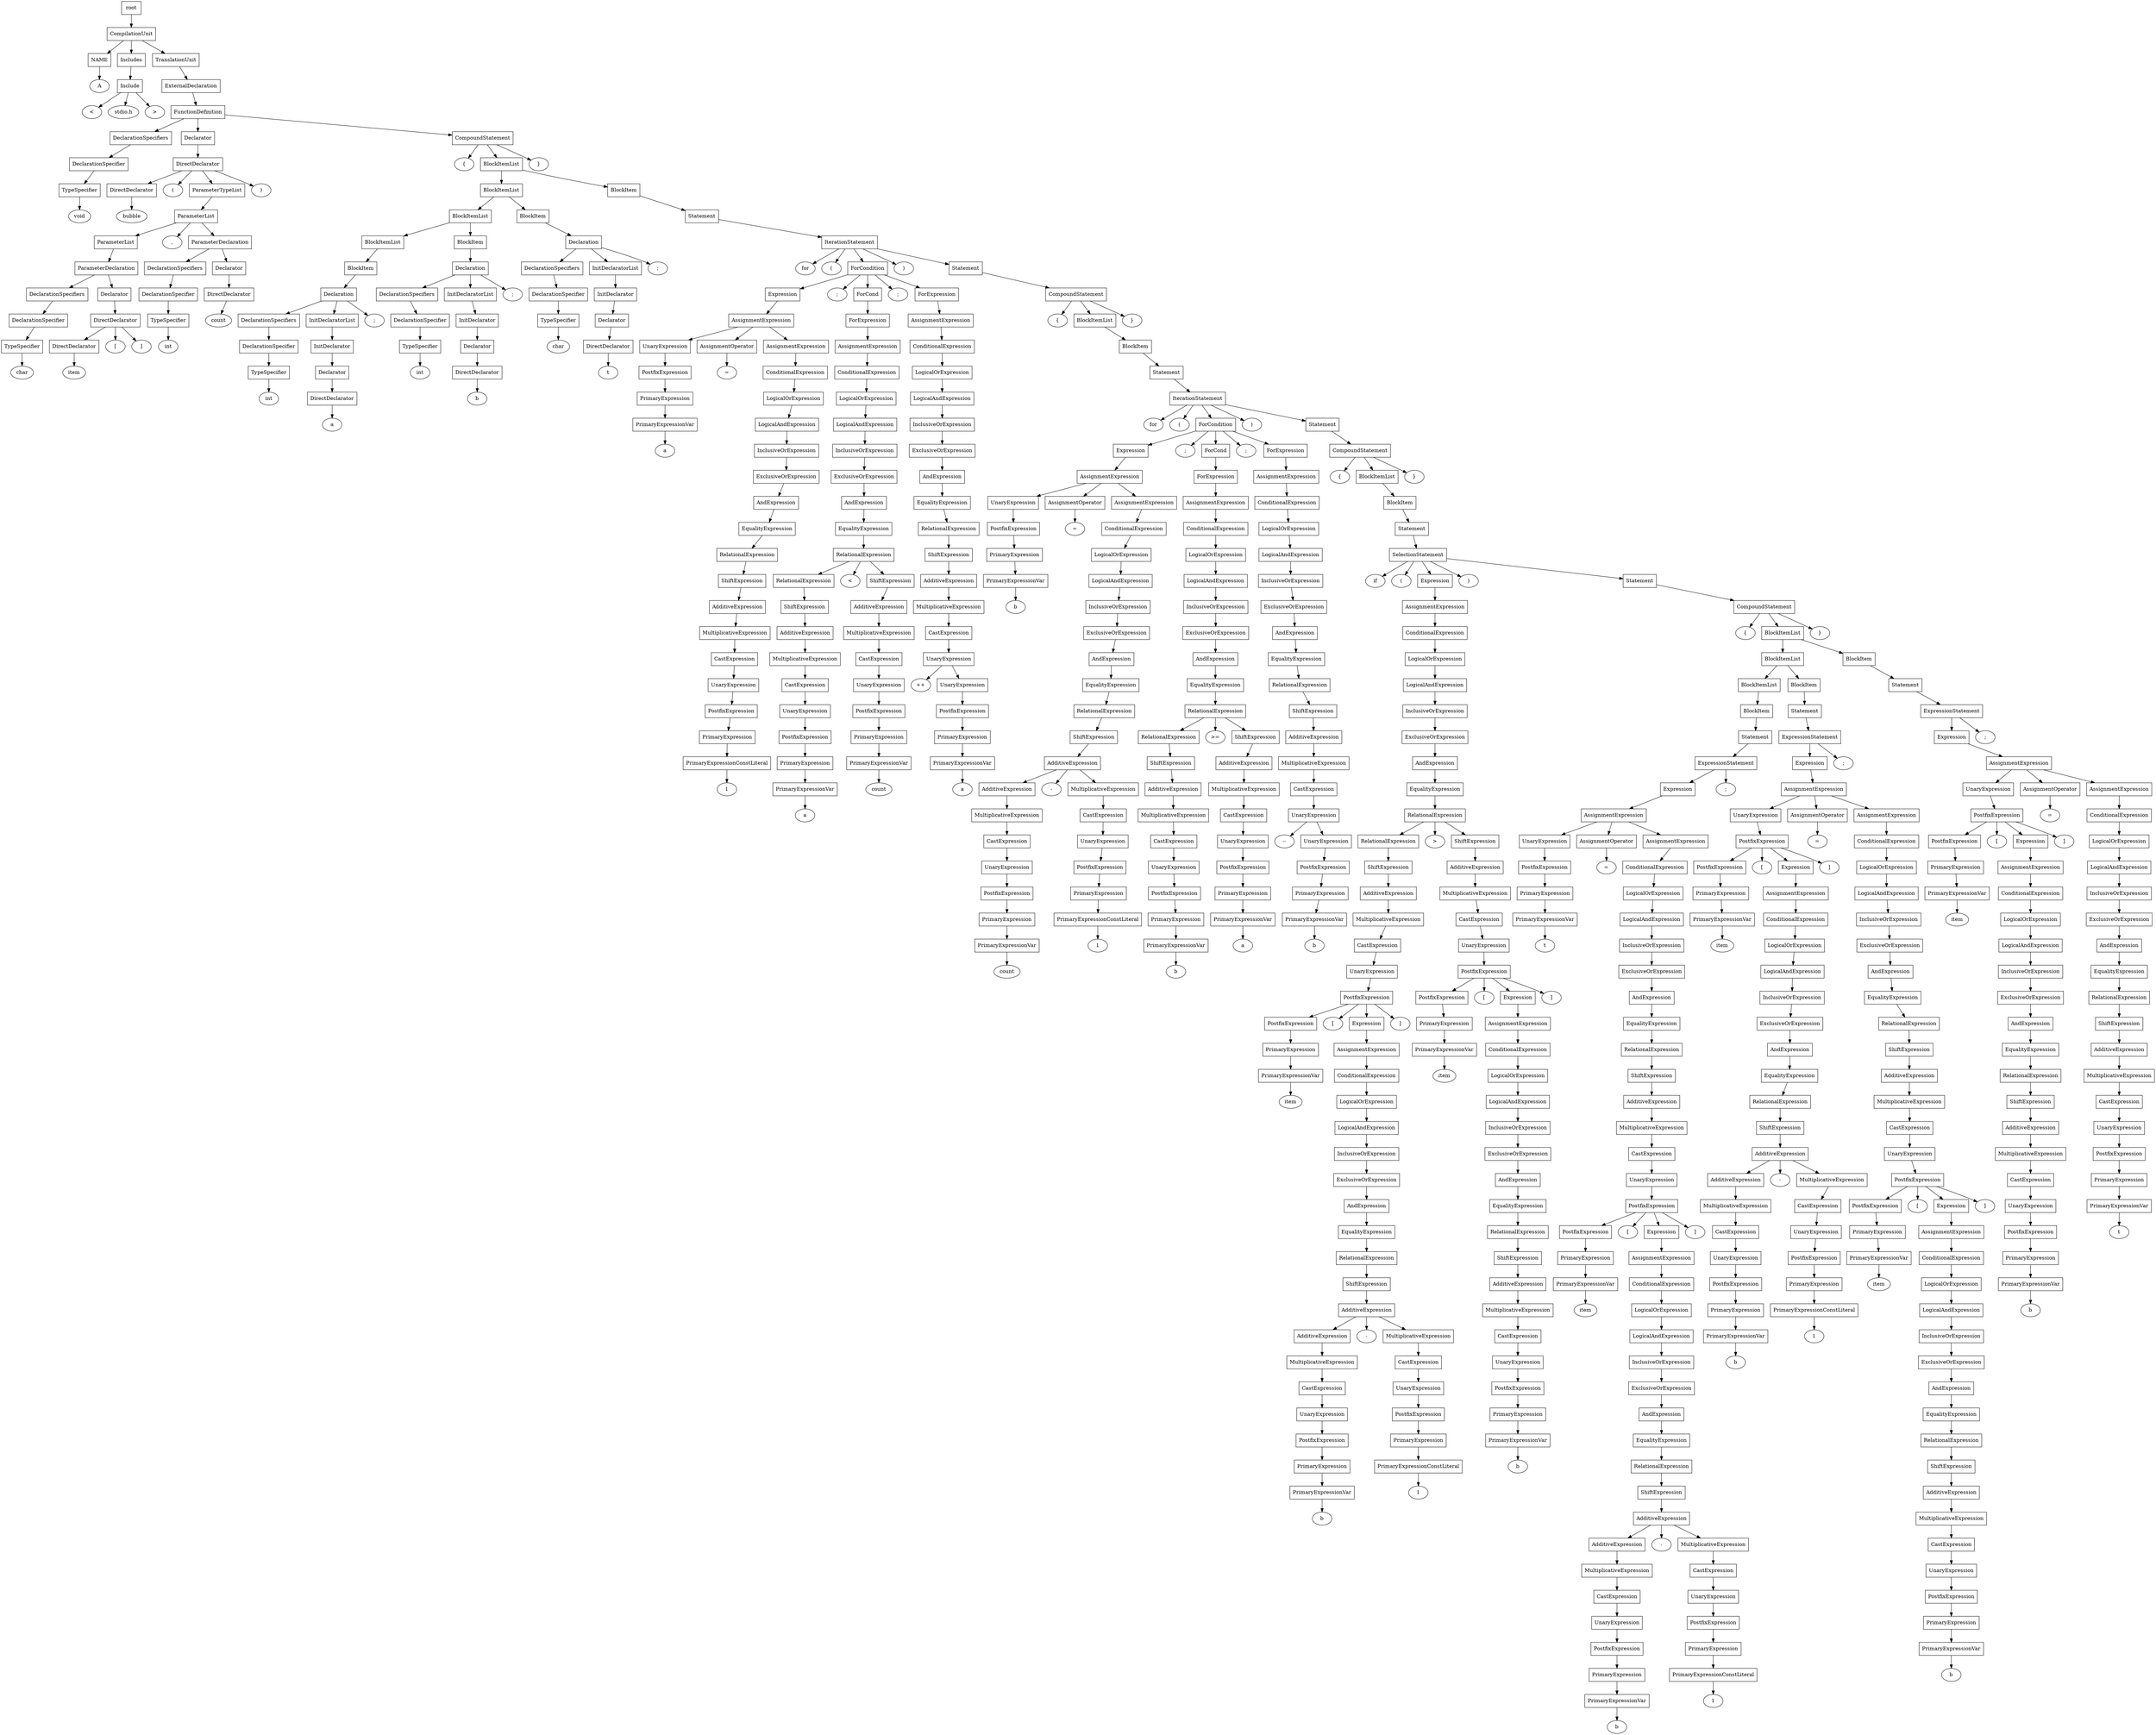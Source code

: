 digraph G {
	splines="TRUE";
	n_0 [label="root", shape="rectangle"]
	n_0 -> n_1
	n_1 [label="CompilationUnit", shape="rectangle"]
	n_1 -> n_2
	n_2 [label="NAME", shape="rectangle"]
	n_2 -> n_5
	n_5 [label="A", shape="ellipse"]
	n_1 -> n_3
	n_3 [label="Includes", shape="rectangle"]
	n_3 -> n_6
	n_6 [label="Include", shape="rectangle"]
	n_6 -> n_8
	n_8 [label="<", shape="ellipse"]
	n_6 -> n_9
	n_9 [label="stdio.h", shape="ellipse"]
	n_6 -> n_10
	n_10 [label=">", shape="ellipse"]
	n_1 -> n_4
	n_4 [label="TranslationUnit", shape="rectangle"]
	n_4 -> n_7
	n_7 [label="ExternalDeclaration", shape="rectangle"]
	n_7 -> n_11
	n_11 [label="FunctionDefinition", shape="rectangle"]
	n_11 -> n_12
	n_12 [label="DeclarationSpecifiers", shape="rectangle"]
	n_12 -> n_15
	n_15 [label="DeclarationSpecifier", shape="rectangle"]
	n_15 -> n_20
	n_20 [label="TypeSpecifier", shape="rectangle"]
	n_20 -> n_27
	n_27 [label="void", shape="ellipse"]
	n_11 -> n_13
	n_13 [label="Declarator", shape="rectangle"]
	n_13 -> n_16
	n_16 [label="DirectDeclarator", shape="rectangle"]
	n_16 -> n_21
	n_21 [label="DirectDeclarator", shape="rectangle"]
	n_21 -> n_28
	n_28 [label="bubble", shape="ellipse"]
	n_16 -> n_22
	n_22 [label="(", shape="ellipse"]
	n_16 -> n_23
	n_23 [label="ParameterTypeList", shape="rectangle"]
	n_23 -> n_29
	n_29 [label="ParameterList", shape="rectangle"]
	n_29 -> n_33
	n_33 [label="ParameterList", shape="rectangle"]
	n_33 -> n_40
	n_40 [label="ParameterDeclaration", shape="rectangle"]
	n_40 -> n_53
	n_53 [label="DeclarationSpecifiers", shape="rectangle"]
	n_53 -> n_69
	n_69 [label="DeclarationSpecifier", shape="rectangle"]
	n_69 -> n_86
	n_86 [label="TypeSpecifier", shape="rectangle"]
	n_86 -> n_103
	n_103 [label="char", shape="ellipse"]
	n_40 -> n_54
	n_54 [label="Declarator", shape="rectangle"]
	n_54 -> n_70
	n_70 [label="DirectDeclarator", shape="rectangle"]
	n_70 -> n_87
	n_87 [label="DirectDeclarator", shape="rectangle"]
	n_87 -> n_104
	n_104 [label="item", shape="ellipse"]
	n_70 -> n_88
	n_88 [label="[", shape="ellipse"]
	n_70 -> n_89
	n_89 [label="]", shape="ellipse"]
	n_29 -> n_34
	n_34 [label=",", shape="ellipse"]
	n_29 -> n_35
	n_35 [label="ParameterDeclaration", shape="rectangle"]
	n_35 -> n_41
	n_41 [label="DeclarationSpecifiers", shape="rectangle"]
	n_41 -> n_55
	n_55 [label="DeclarationSpecifier", shape="rectangle"]
	n_55 -> n_71
	n_71 [label="TypeSpecifier", shape="rectangle"]
	n_71 -> n_90
	n_90 [label="int", shape="ellipse"]
	n_35 -> n_42
	n_42 [label="Declarator", shape="rectangle"]
	n_42 -> n_56
	n_56 [label="DirectDeclarator", shape="rectangle"]
	n_56 -> n_72
	n_72 [label="count", shape="ellipse"]
	n_16 -> n_24
	n_24 [label=")", shape="ellipse"]
	n_11 -> n_14
	n_14 [label="CompoundStatement", shape="rectangle"]
	n_14 -> n_17
	n_17 [label="{", shape="ellipse"]
	n_14 -> n_18
	n_18 [label="BlockItemList", shape="rectangle"]
	n_18 -> n_25
	n_25 [label="BlockItemList", shape="rectangle"]
	n_25 -> n_30
	n_30 [label="BlockItemList", shape="rectangle"]
	n_30 -> n_36
	n_36 [label="BlockItemList", shape="rectangle"]
	n_36 -> n_43
	n_43 [label="BlockItem", shape="rectangle"]
	n_43 -> n_57
	n_57 [label="Declaration", shape="rectangle"]
	n_57 -> n_73
	n_73 [label="DeclarationSpecifiers", shape="rectangle"]
	n_73 -> n_91
	n_91 [label="DeclarationSpecifier", shape="rectangle"]
	n_91 -> n_105
	n_105 [label="TypeSpecifier", shape="rectangle"]
	n_105 -> n_116
	n_116 [label="int", shape="ellipse"]
	n_57 -> n_74
	n_74 [label="InitDeclaratorList", shape="rectangle"]
	n_74 -> n_92
	n_92 [label="InitDeclarator", shape="rectangle"]
	n_92 -> n_106
	n_106 [label="Declarator", shape="rectangle"]
	n_106 -> n_117
	n_117 [label="DirectDeclarator", shape="rectangle"]
	n_117 -> n_124
	n_124 [label="a", shape="ellipse"]
	n_57 -> n_75
	n_75 [label=";", shape="ellipse"]
	n_30 -> n_37
	n_37 [label="BlockItem", shape="rectangle"]
	n_37 -> n_44
	n_44 [label="Declaration", shape="rectangle"]
	n_44 -> n_58
	n_58 [label="DeclarationSpecifiers", shape="rectangle"]
	n_58 -> n_76
	n_76 [label="DeclarationSpecifier", shape="rectangle"]
	n_76 -> n_93
	n_93 [label="TypeSpecifier", shape="rectangle"]
	n_93 -> n_107
	n_107 [label="int", shape="ellipse"]
	n_44 -> n_59
	n_59 [label="InitDeclaratorList", shape="rectangle"]
	n_59 -> n_77
	n_77 [label="InitDeclarator", shape="rectangle"]
	n_77 -> n_94
	n_94 [label="Declarator", shape="rectangle"]
	n_94 -> n_108
	n_108 [label="DirectDeclarator", shape="rectangle"]
	n_108 -> n_118
	n_118 [label="b", shape="ellipse"]
	n_44 -> n_60
	n_60 [label=";", shape="ellipse"]
	n_25 -> n_31
	n_31 [label="BlockItem", shape="rectangle"]
	n_31 -> n_38
	n_38 [label="Declaration", shape="rectangle"]
	n_38 -> n_45
	n_45 [label="DeclarationSpecifiers", shape="rectangle"]
	n_45 -> n_61
	n_61 [label="DeclarationSpecifier", shape="rectangle"]
	n_61 -> n_78
	n_78 [label="TypeSpecifier", shape="rectangle"]
	n_78 -> n_95
	n_95 [label="char", shape="ellipse"]
	n_38 -> n_46
	n_46 [label="InitDeclaratorList", shape="rectangle"]
	n_46 -> n_62
	n_62 [label="InitDeclarator", shape="rectangle"]
	n_62 -> n_79
	n_79 [label="Declarator", shape="rectangle"]
	n_79 -> n_96
	n_96 [label="DirectDeclarator", shape="rectangle"]
	n_96 -> n_109
	n_109 [label="t", shape="ellipse"]
	n_38 -> n_47
	n_47 [label=";", shape="ellipse"]
	n_18 -> n_26
	n_26 [label="BlockItem", shape="rectangle"]
	n_26 -> n_32
	n_32 [label="Statement", shape="rectangle"]
	n_32 -> n_39
	n_39 [label="IterationStatement", shape="rectangle"]
	n_39 -> n_48
	n_48 [label="for", shape="ellipse"]
	n_39 -> n_49
	n_49 [label="(", shape="ellipse"]
	n_39 -> n_50
	n_50 [label="ForCondition", shape="rectangle"]
	n_50 -> n_63
	n_63 [label="Expression", shape="rectangle"]
	n_63 -> n_80
	n_80 [label="AssignmentExpression", shape="rectangle"]
	n_80 -> n_97
	n_97 [label="UnaryExpression", shape="rectangle"]
	n_97 -> n_110
	n_110 [label="PostfixExpression", shape="rectangle"]
	n_110 -> n_119
	n_119 [label="PrimaryExpression", shape="rectangle"]
	n_119 -> n_125
	n_125 [label="PrimaryExpressionVar", shape="rectangle"]
	n_125 -> n_134
	n_134 [label="a", shape="ellipse"]
	n_80 -> n_98
	n_98 [label="AssignmentOperator", shape="rectangle"]
	n_98 -> n_111
	n_111 [label="=", shape="ellipse"]
	n_80 -> n_99
	n_99 [label="AssignmentExpression", shape="rectangle"]
	n_99 -> n_112
	n_112 [label="ConditionalExpression", shape="rectangle"]
	n_112 -> n_120
	n_120 [label="LogicalOrExpression", shape="rectangle"]
	n_120 -> n_126
	n_126 [label="LogicalAndExpression", shape="rectangle"]
	n_126 -> n_135
	n_135 [label="InclusiveOrExpression", shape="rectangle"]
	n_135 -> n_144
	n_144 [label="ExclusiveOrExpression", shape="rectangle"]
	n_144 -> n_153
	n_153 [label="AndExpression", shape="rectangle"]
	n_153 -> n_162
	n_162 [label="EqualityExpression", shape="rectangle"]
	n_162 -> n_171
	n_171 [label="RelationalExpression", shape="rectangle"]
	n_171 -> n_179
	n_179 [label="ShiftExpression", shape="rectangle"]
	n_179 -> n_193
	n_193 [label="AdditiveExpression", shape="rectangle"]
	n_193 -> n_203
	n_203 [label="MultiplicativeExpression", shape="rectangle"]
	n_203 -> n_214
	n_214 [label="CastExpression", shape="rectangle"]
	n_214 -> n_224
	n_224 [label="UnaryExpression", shape="rectangle"]
	n_224 -> n_236
	n_236 [label="PostfixExpression", shape="rectangle"]
	n_236 -> n_247
	n_247 [label="PrimaryExpression", shape="rectangle"]
	n_247 -> n_261
	n_261 [label="PrimaryExpressionConstLiteral", shape="rectangle"]
	n_261 -> n_274
	n_274 [label="1", shape="ellipse"]
	n_50 -> n_64
	n_64 [label=";", shape="ellipse"]
	n_50 -> n_65
	n_65 [label="ForCond", shape="rectangle"]
	n_65 -> n_81
	n_81 [label="ForExpression", shape="rectangle"]
	n_81 -> n_100
	n_100 [label="AssignmentExpression", shape="rectangle"]
	n_100 -> n_113
	n_113 [label="ConditionalExpression", shape="rectangle"]
	n_113 -> n_121
	n_121 [label="LogicalOrExpression", shape="rectangle"]
	n_121 -> n_127
	n_127 [label="LogicalAndExpression", shape="rectangle"]
	n_127 -> n_136
	n_136 [label="InclusiveOrExpression", shape="rectangle"]
	n_136 -> n_145
	n_145 [label="ExclusiveOrExpression", shape="rectangle"]
	n_145 -> n_154
	n_154 [label="AndExpression", shape="rectangle"]
	n_154 -> n_163
	n_163 [label="EqualityExpression", shape="rectangle"]
	n_163 -> n_172
	n_172 [label="RelationalExpression", shape="rectangle"]
	n_172 -> n_180
	n_180 [label="RelationalExpression", shape="rectangle"]
	n_180 -> n_194
	n_194 [label="ShiftExpression", shape="rectangle"]
	n_194 -> n_204
	n_204 [label="AdditiveExpression", shape="rectangle"]
	n_204 -> n_215
	n_215 [label="MultiplicativeExpression", shape="rectangle"]
	n_215 -> n_225
	n_225 [label="CastExpression", shape="rectangle"]
	n_225 -> n_237
	n_237 [label="UnaryExpression", shape="rectangle"]
	n_237 -> n_248
	n_248 [label="PostfixExpression", shape="rectangle"]
	n_248 -> n_262
	n_262 [label="PrimaryExpression", shape="rectangle"]
	n_262 -> n_275
	n_275 [label="PrimaryExpressionVar", shape="rectangle"]
	n_275 -> n_291
	n_291 [label="a", shape="ellipse"]
	n_172 -> n_181
	n_181 [label="<", shape="ellipse"]
	n_172 -> n_182
	n_182 [label="ShiftExpression", shape="rectangle"]
	n_182 -> n_195
	n_195 [label="AdditiveExpression", shape="rectangle"]
	n_195 -> n_205
	n_205 [label="MultiplicativeExpression", shape="rectangle"]
	n_205 -> n_216
	n_216 [label="CastExpression", shape="rectangle"]
	n_216 -> n_226
	n_226 [label="UnaryExpression", shape="rectangle"]
	n_226 -> n_238
	n_238 [label="PostfixExpression", shape="rectangle"]
	n_238 -> n_249
	n_249 [label="PrimaryExpression", shape="rectangle"]
	n_249 -> n_263
	n_263 [label="PrimaryExpressionVar", shape="rectangle"]
	n_263 -> n_276
	n_276 [label="count", shape="ellipse"]
	n_50 -> n_66
	n_66 [label=";", shape="ellipse"]
	n_50 -> n_67
	n_67 [label="ForExpression", shape="rectangle"]
	n_67 -> n_82
	n_82 [label="AssignmentExpression", shape="rectangle"]
	n_82 -> n_101
	n_101 [label="ConditionalExpression", shape="rectangle"]
	n_101 -> n_114
	n_114 [label="LogicalOrExpression", shape="rectangle"]
	n_114 -> n_122
	n_122 [label="LogicalAndExpression", shape="rectangle"]
	n_122 -> n_128
	n_128 [label="InclusiveOrExpression", shape="rectangle"]
	n_128 -> n_137
	n_137 [label="ExclusiveOrExpression", shape="rectangle"]
	n_137 -> n_146
	n_146 [label="AndExpression", shape="rectangle"]
	n_146 -> n_155
	n_155 [label="EqualityExpression", shape="rectangle"]
	n_155 -> n_164
	n_164 [label="RelationalExpression", shape="rectangle"]
	n_164 -> n_173
	n_173 [label="ShiftExpression", shape="rectangle"]
	n_173 -> n_183
	n_183 [label="AdditiveExpression", shape="rectangle"]
	n_183 -> n_196
	n_196 [label="MultiplicativeExpression", shape="rectangle"]
	n_196 -> n_206
	n_206 [label="CastExpression", shape="rectangle"]
	n_206 -> n_217
	n_217 [label="UnaryExpression", shape="rectangle"]
	n_217 -> n_227
	n_227 [label="++", shape="ellipse"]
	n_217 -> n_228
	n_228 [label="UnaryExpression", shape="rectangle"]
	n_228 -> n_239
	n_239 [label="PostfixExpression", shape="rectangle"]
	n_239 -> n_250
	n_250 [label="PrimaryExpression", shape="rectangle"]
	n_250 -> n_264
	n_264 [label="PrimaryExpressionVar", shape="rectangle"]
	n_264 -> n_277
	n_277 [label="a", shape="ellipse"]
	n_39 -> n_51
	n_51 [label=")", shape="ellipse"]
	n_39 -> n_52
	n_52 [label="Statement", shape="rectangle"]
	n_52 -> n_68
	n_68 [label="CompoundStatement", shape="rectangle"]
	n_68 -> n_83
	n_83 [label="{", shape="ellipse"]
	n_68 -> n_84
	n_84 [label="BlockItemList", shape="rectangle"]
	n_84 -> n_102
	n_102 [label="BlockItem", shape="rectangle"]
	n_102 -> n_115
	n_115 [label="Statement", shape="rectangle"]
	n_115 -> n_123
	n_123 [label="IterationStatement", shape="rectangle"]
	n_123 -> n_129
	n_129 [label="for", shape="ellipse"]
	n_123 -> n_130
	n_130 [label="(", shape="ellipse"]
	n_123 -> n_131
	n_131 [label="ForCondition", shape="rectangle"]
	n_131 -> n_138
	n_138 [label="Expression", shape="rectangle"]
	n_138 -> n_147
	n_147 [label="AssignmentExpression", shape="rectangle"]
	n_147 -> n_156
	n_156 [label="UnaryExpression", shape="rectangle"]
	n_156 -> n_165
	n_165 [label="PostfixExpression", shape="rectangle"]
	n_165 -> n_174
	n_174 [label="PrimaryExpression", shape="rectangle"]
	n_174 -> n_184
	n_184 [label="PrimaryExpressionVar", shape="rectangle"]
	n_184 -> n_197
	n_197 [label="b", shape="ellipse"]
	n_147 -> n_157
	n_157 [label="AssignmentOperator", shape="rectangle"]
	n_157 -> n_166
	n_166 [label="=", shape="ellipse"]
	n_147 -> n_158
	n_158 [label="AssignmentExpression", shape="rectangle"]
	n_158 -> n_167
	n_167 [label="ConditionalExpression", shape="rectangle"]
	n_167 -> n_175
	n_175 [label="LogicalOrExpression", shape="rectangle"]
	n_175 -> n_185
	n_185 [label="LogicalAndExpression", shape="rectangle"]
	n_185 -> n_198
	n_198 [label="InclusiveOrExpression", shape="rectangle"]
	n_198 -> n_207
	n_207 [label="ExclusiveOrExpression", shape="rectangle"]
	n_207 -> n_218
	n_218 [label="AndExpression", shape="rectangle"]
	n_218 -> n_229
	n_229 [label="EqualityExpression", shape="rectangle"]
	n_229 -> n_240
	n_240 [label="RelationalExpression", shape="rectangle"]
	n_240 -> n_251
	n_251 [label="ShiftExpression", shape="rectangle"]
	n_251 -> n_265
	n_265 [label="AdditiveExpression", shape="rectangle"]
	n_265 -> n_278
	n_278 [label="AdditiveExpression", shape="rectangle"]
	n_278 -> n_292
	n_292 [label="MultiplicativeExpression", shape="rectangle"]
	n_292 -> n_305
	n_305 [label="CastExpression", shape="rectangle"]
	n_305 -> n_325
	n_325 [label="UnaryExpression", shape="rectangle"]
	n_325 -> n_343
	n_343 [label="PostfixExpression", shape="rectangle"]
	n_343 -> n_358
	n_358 [label="PrimaryExpression", shape="rectangle"]
	n_358 -> n_373
	n_373 [label="PrimaryExpressionVar", shape="rectangle"]
	n_373 -> n_387
	n_387 [label="count", shape="ellipse"]
	n_265 -> n_279
	n_279 [label="-", shape="ellipse"]
	n_265 -> n_280
	n_280 [label="MultiplicativeExpression", shape="rectangle"]
	n_280 -> n_293
	n_293 [label="CastExpression", shape="rectangle"]
	n_293 -> n_306
	n_306 [label="UnaryExpression", shape="rectangle"]
	n_306 -> n_326
	n_326 [label="PostfixExpression", shape="rectangle"]
	n_326 -> n_344
	n_344 [label="PrimaryExpression", shape="rectangle"]
	n_344 -> n_359
	n_359 [label="PrimaryExpressionConstLiteral", shape="rectangle"]
	n_359 -> n_374
	n_374 [label="1", shape="ellipse"]
	n_131 -> n_139
	n_139 [label=";", shape="ellipse"]
	n_131 -> n_140
	n_140 [label="ForCond", shape="rectangle"]
	n_140 -> n_148
	n_148 [label="ForExpression", shape="rectangle"]
	n_148 -> n_159
	n_159 [label="AssignmentExpression", shape="rectangle"]
	n_159 -> n_168
	n_168 [label="ConditionalExpression", shape="rectangle"]
	n_168 -> n_176
	n_176 [label="LogicalOrExpression", shape="rectangle"]
	n_176 -> n_186
	n_186 [label="LogicalAndExpression", shape="rectangle"]
	n_186 -> n_199
	n_199 [label="InclusiveOrExpression", shape="rectangle"]
	n_199 -> n_208
	n_208 [label="ExclusiveOrExpression", shape="rectangle"]
	n_208 -> n_219
	n_219 [label="AndExpression", shape="rectangle"]
	n_219 -> n_230
	n_230 [label="EqualityExpression", shape="rectangle"]
	n_230 -> n_241
	n_241 [label="RelationalExpression", shape="rectangle"]
	n_241 -> n_252
	n_252 [label="RelationalExpression", shape="rectangle"]
	n_252 -> n_266
	n_266 [label="ShiftExpression", shape="rectangle"]
	n_266 -> n_281
	n_281 [label="AdditiveExpression", shape="rectangle"]
	n_281 -> n_294
	n_294 [label="MultiplicativeExpression", shape="rectangle"]
	n_294 -> n_307
	n_307 [label="CastExpression", shape="rectangle"]
	n_307 -> n_327
	n_327 [label="UnaryExpression", shape="rectangle"]
	n_327 -> n_345
	n_345 [label="PostfixExpression", shape="rectangle"]
	n_345 -> n_360
	n_360 [label="PrimaryExpression", shape="rectangle"]
	n_360 -> n_375
	n_375 [label="PrimaryExpressionVar", shape="rectangle"]
	n_375 -> n_388
	n_388 [label="b", shape="ellipse"]
	n_241 -> n_253
	n_253 [label=">=", shape="ellipse"]
	n_241 -> n_254
	n_254 [label="ShiftExpression", shape="rectangle"]
	n_254 -> n_267
	n_267 [label="AdditiveExpression", shape="rectangle"]
	n_267 -> n_282
	n_282 [label="MultiplicativeExpression", shape="rectangle"]
	n_282 -> n_295
	n_295 [label="CastExpression", shape="rectangle"]
	n_295 -> n_308
	n_308 [label="UnaryExpression", shape="rectangle"]
	n_308 -> n_328
	n_328 [label="PostfixExpression", shape="rectangle"]
	n_328 -> n_346
	n_346 [label="PrimaryExpression", shape="rectangle"]
	n_346 -> n_361
	n_361 [label="PrimaryExpressionVar", shape="rectangle"]
	n_361 -> n_376
	n_376 [label="a", shape="ellipse"]
	n_131 -> n_141
	n_141 [label=";", shape="ellipse"]
	n_131 -> n_142
	n_142 [label="ForExpression", shape="rectangle"]
	n_142 -> n_149
	n_149 [label="AssignmentExpression", shape="rectangle"]
	n_149 -> n_160
	n_160 [label="ConditionalExpression", shape="rectangle"]
	n_160 -> n_169
	n_169 [label="LogicalOrExpression", shape="rectangle"]
	n_169 -> n_177
	n_177 [label="LogicalAndExpression", shape="rectangle"]
	n_177 -> n_187
	n_187 [label="InclusiveOrExpression", shape="rectangle"]
	n_187 -> n_200
	n_200 [label="ExclusiveOrExpression", shape="rectangle"]
	n_200 -> n_209
	n_209 [label="AndExpression", shape="rectangle"]
	n_209 -> n_220
	n_220 [label="EqualityExpression", shape="rectangle"]
	n_220 -> n_231
	n_231 [label="RelationalExpression", shape="rectangle"]
	n_231 -> n_242
	n_242 [label="ShiftExpression", shape="rectangle"]
	n_242 -> n_255
	n_255 [label="AdditiveExpression", shape="rectangle"]
	n_255 -> n_268
	n_268 [label="MultiplicativeExpression", shape="rectangle"]
	n_268 -> n_283
	n_283 [label="CastExpression", shape="rectangle"]
	n_283 -> n_296
	n_296 [label="UnaryExpression", shape="rectangle"]
	n_296 -> n_309
	n_309 [label="--", shape="ellipse"]
	n_296 -> n_310
	n_310 [label="UnaryExpression", shape="rectangle"]
	n_310 -> n_329
	n_329 [label="PostfixExpression", shape="rectangle"]
	n_329 -> n_347
	n_347 [label="PrimaryExpression", shape="rectangle"]
	n_347 -> n_362
	n_362 [label="PrimaryExpressionVar", shape="rectangle"]
	n_362 -> n_377
	n_377 [label="b", shape="ellipse"]
	n_123 -> n_132
	n_132 [label=")", shape="ellipse"]
	n_123 -> n_133
	n_133 [label="Statement", shape="rectangle"]
	n_133 -> n_143
	n_143 [label="CompoundStatement", shape="rectangle"]
	n_143 -> n_150
	n_150 [label="{", shape="ellipse"]
	n_143 -> n_151
	n_151 [label="BlockItemList", shape="rectangle"]
	n_151 -> n_161
	n_161 [label="BlockItem", shape="rectangle"]
	n_161 -> n_170
	n_170 [label="Statement", shape="rectangle"]
	n_170 -> n_178
	n_178 [label="SelectionStatement", shape="rectangle"]
	n_178 -> n_188
	n_188 [label="if", shape="ellipse"]
	n_178 -> n_189
	n_189 [label="(", shape="ellipse"]
	n_178 -> n_190
	n_190 [label="Expression", shape="rectangle"]
	n_190 -> n_201
	n_201 [label="AssignmentExpression", shape="rectangle"]
	n_201 -> n_210
	n_210 [label="ConditionalExpression", shape="rectangle"]
	n_210 -> n_221
	n_221 [label="LogicalOrExpression", shape="rectangle"]
	n_221 -> n_232
	n_232 [label="LogicalAndExpression", shape="rectangle"]
	n_232 -> n_243
	n_243 [label="InclusiveOrExpression", shape="rectangle"]
	n_243 -> n_256
	n_256 [label="ExclusiveOrExpression", shape="rectangle"]
	n_256 -> n_269
	n_269 [label="AndExpression", shape="rectangle"]
	n_269 -> n_284
	n_284 [label="EqualityExpression", shape="rectangle"]
	n_284 -> n_297
	n_297 [label="RelationalExpression", shape="rectangle"]
	n_297 -> n_311
	n_311 [label="RelationalExpression", shape="rectangle"]
	n_311 -> n_330
	n_330 [label="ShiftExpression", shape="rectangle"]
	n_330 -> n_348
	n_348 [label="AdditiveExpression", shape="rectangle"]
	n_348 -> n_363
	n_363 [label="MultiplicativeExpression", shape="rectangle"]
	n_363 -> n_378
	n_378 [label="CastExpression", shape="rectangle"]
	n_378 -> n_389
	n_389 [label="UnaryExpression", shape="rectangle"]
	n_389 -> n_396
	n_396 [label="PostfixExpression", shape="rectangle"]
	n_396 -> n_406
	n_406 [label="PostfixExpression", shape="rectangle"]
	n_406 -> n_417
	n_417 [label="PrimaryExpression", shape="rectangle"]
	n_417 -> n_426
	n_426 [label="PrimaryExpressionVar", shape="rectangle"]
	n_426 -> n_435
	n_435 [label="item", shape="ellipse"]
	n_396 -> n_407
	n_407 [label="[", shape="ellipse"]
	n_396 -> n_408
	n_408 [label="Expression", shape="rectangle"]
	n_408 -> n_418
	n_418 [label="AssignmentExpression", shape="rectangle"]
	n_418 -> n_427
	n_427 [label="ConditionalExpression", shape="rectangle"]
	n_427 -> n_436
	n_436 [label="LogicalOrExpression", shape="rectangle"]
	n_436 -> n_443
	n_443 [label="LogicalAndExpression", shape="rectangle"]
	n_443 -> n_450
	n_450 [label="InclusiveOrExpression", shape="rectangle"]
	n_450 -> n_457
	n_457 [label="ExclusiveOrExpression", shape="rectangle"]
	n_457 -> n_466
	n_466 [label="AndExpression", shape="rectangle"]
	n_466 -> n_477
	n_477 [label="EqualityExpression", shape="rectangle"]
	n_477 -> n_489
	n_489 [label="RelationalExpression", shape="rectangle"]
	n_489 -> n_498
	n_498 [label="ShiftExpression", shape="rectangle"]
	n_498 -> n_507
	n_507 [label="AdditiveExpression", shape="rectangle"]
	n_507 -> n_515
	n_515 [label="AdditiveExpression", shape="rectangle"]
	n_515 -> n_523
	n_523 [label="MultiplicativeExpression", shape="rectangle"]
	n_523 -> n_529
	n_529 [label="CastExpression", shape="rectangle"]
	n_529 -> n_534
	n_534 [label="UnaryExpression", shape="rectangle"]
	n_534 -> n_539
	n_539 [label="PostfixExpression", shape="rectangle"]
	n_539 -> n_544
	n_544 [label="PrimaryExpression", shape="rectangle"]
	n_544 -> n_549
	n_549 [label="PrimaryExpressionVar", shape="rectangle"]
	n_549 -> n_553
	n_553 [label="b", shape="ellipse"]
	n_507 -> n_516
	n_516 [label="-", shape="ellipse"]
	n_507 -> n_517
	n_517 [label="MultiplicativeExpression", shape="rectangle"]
	n_517 -> n_524
	n_524 [label="CastExpression", shape="rectangle"]
	n_524 -> n_530
	n_530 [label="UnaryExpression", shape="rectangle"]
	n_530 -> n_535
	n_535 [label="PostfixExpression", shape="rectangle"]
	n_535 -> n_540
	n_540 [label="PrimaryExpression", shape="rectangle"]
	n_540 -> n_545
	n_545 [label="PrimaryExpressionConstLiteral", shape="rectangle"]
	n_545 -> n_550
	n_550 [label="1", shape="ellipse"]
	n_396 -> n_409
	n_409 [label="]", shape="ellipse"]
	n_297 -> n_312
	n_312 [label=">", shape="ellipse"]
	n_297 -> n_313
	n_313 [label="ShiftExpression", shape="rectangle"]
	n_313 -> n_331
	n_331 [label="AdditiveExpression", shape="rectangle"]
	n_331 -> n_349
	n_349 [label="MultiplicativeExpression", shape="rectangle"]
	n_349 -> n_364
	n_364 [label="CastExpression", shape="rectangle"]
	n_364 -> n_379
	n_379 [label="UnaryExpression", shape="rectangle"]
	n_379 -> n_390
	n_390 [label="PostfixExpression", shape="rectangle"]
	n_390 -> n_397
	n_397 [label="PostfixExpression", shape="rectangle"]
	n_397 -> n_410
	n_410 [label="PrimaryExpression", shape="rectangle"]
	n_410 -> n_419
	n_419 [label="PrimaryExpressionVar", shape="rectangle"]
	n_419 -> n_428
	n_428 [label="item", shape="ellipse"]
	n_390 -> n_398
	n_398 [label="[", shape="ellipse"]
	n_390 -> n_399
	n_399 [label="Expression", shape="rectangle"]
	n_399 -> n_411
	n_411 [label="AssignmentExpression", shape="rectangle"]
	n_411 -> n_420
	n_420 [label="ConditionalExpression", shape="rectangle"]
	n_420 -> n_429
	n_429 [label="LogicalOrExpression", shape="rectangle"]
	n_429 -> n_437
	n_437 [label="LogicalAndExpression", shape="rectangle"]
	n_437 -> n_444
	n_444 [label="InclusiveOrExpression", shape="rectangle"]
	n_444 -> n_451
	n_451 [label="ExclusiveOrExpression", shape="rectangle"]
	n_451 -> n_458
	n_458 [label="AndExpression", shape="rectangle"]
	n_458 -> n_467
	n_467 [label="EqualityExpression", shape="rectangle"]
	n_467 -> n_478
	n_478 [label="RelationalExpression", shape="rectangle"]
	n_478 -> n_490
	n_490 [label="ShiftExpression", shape="rectangle"]
	n_490 -> n_499
	n_499 [label="AdditiveExpression", shape="rectangle"]
	n_499 -> n_508
	n_508 [label="MultiplicativeExpression", shape="rectangle"]
	n_508 -> n_518
	n_518 [label="CastExpression", shape="rectangle"]
	n_518 -> n_525
	n_525 [label="UnaryExpression", shape="rectangle"]
	n_525 -> n_531
	n_531 [label="PostfixExpression", shape="rectangle"]
	n_531 -> n_536
	n_536 [label="PrimaryExpression", shape="rectangle"]
	n_536 -> n_541
	n_541 [label="PrimaryExpressionVar", shape="rectangle"]
	n_541 -> n_546
	n_546 [label="b", shape="ellipse"]
	n_390 -> n_400
	n_400 [label="]", shape="ellipse"]
	n_178 -> n_191
	n_191 [label=")", shape="ellipse"]
	n_178 -> n_192
	n_192 [label="Statement", shape="rectangle"]
	n_192 -> n_202
	n_202 [label="CompoundStatement", shape="rectangle"]
	n_202 -> n_211
	n_211 [label="{", shape="ellipse"]
	n_202 -> n_212
	n_212 [label="BlockItemList", shape="rectangle"]
	n_212 -> n_222
	n_222 [label="BlockItemList", shape="rectangle"]
	n_222 -> n_233
	n_233 [label="BlockItemList", shape="rectangle"]
	n_233 -> n_244
	n_244 [label="BlockItem", shape="rectangle"]
	n_244 -> n_257
	n_257 [label="Statement", shape="rectangle"]
	n_257 -> n_270
	n_270 [label="ExpressionStatement", shape="rectangle"]
	n_270 -> n_285
	n_285 [label="Expression", shape="rectangle"]
	n_285 -> n_298
	n_298 [label="AssignmentExpression", shape="rectangle"]
	n_298 -> n_314
	n_314 [label="UnaryExpression", shape="rectangle"]
	n_314 -> n_332
	n_332 [label="PostfixExpression", shape="rectangle"]
	n_332 -> n_350
	n_350 [label="PrimaryExpression", shape="rectangle"]
	n_350 -> n_365
	n_365 [label="PrimaryExpressionVar", shape="rectangle"]
	n_365 -> n_380
	n_380 [label="t", shape="ellipse"]
	n_298 -> n_315
	n_315 [label="AssignmentOperator", shape="rectangle"]
	n_315 -> n_333
	n_333 [label="=", shape="ellipse"]
	n_298 -> n_316
	n_316 [label="AssignmentExpression", shape="rectangle"]
	n_316 -> n_334
	n_334 [label="ConditionalExpression", shape="rectangle"]
	n_334 -> n_351
	n_351 [label="LogicalOrExpression", shape="rectangle"]
	n_351 -> n_366
	n_366 [label="LogicalAndExpression", shape="rectangle"]
	n_366 -> n_381
	n_381 [label="InclusiveOrExpression", shape="rectangle"]
	n_381 -> n_391
	n_391 [label="ExclusiveOrExpression", shape="rectangle"]
	n_391 -> n_401
	n_401 [label="AndExpression", shape="rectangle"]
	n_401 -> n_412
	n_412 [label="EqualityExpression", shape="rectangle"]
	n_412 -> n_421
	n_421 [label="RelationalExpression", shape="rectangle"]
	n_421 -> n_430
	n_430 [label="ShiftExpression", shape="rectangle"]
	n_430 -> n_438
	n_438 [label="AdditiveExpression", shape="rectangle"]
	n_438 -> n_445
	n_445 [label="MultiplicativeExpression", shape="rectangle"]
	n_445 -> n_452
	n_452 [label="CastExpression", shape="rectangle"]
	n_452 -> n_459
	n_459 [label="UnaryExpression", shape="rectangle"]
	n_459 -> n_468
	n_468 [label="PostfixExpression", shape="rectangle"]
	n_468 -> n_479
	n_479 [label="PostfixExpression", shape="rectangle"]
	n_479 -> n_491
	n_491 [label="PrimaryExpression", shape="rectangle"]
	n_491 -> n_500
	n_500 [label="PrimaryExpressionVar", shape="rectangle"]
	n_500 -> n_509
	n_509 [label="item", shape="ellipse"]
	n_468 -> n_480
	n_480 [label="[", shape="ellipse"]
	n_468 -> n_481
	n_481 [label="Expression", shape="rectangle"]
	n_481 -> n_492
	n_492 [label="AssignmentExpression", shape="rectangle"]
	n_492 -> n_501
	n_501 [label="ConditionalExpression", shape="rectangle"]
	n_501 -> n_510
	n_510 [label="LogicalOrExpression", shape="rectangle"]
	n_510 -> n_519
	n_519 [label="LogicalAndExpression", shape="rectangle"]
	n_519 -> n_526
	n_526 [label="InclusiveOrExpression", shape="rectangle"]
	n_526 -> n_532
	n_532 [label="ExclusiveOrExpression", shape="rectangle"]
	n_532 -> n_537
	n_537 [label="AndExpression", shape="rectangle"]
	n_537 -> n_542
	n_542 [label="EqualityExpression", shape="rectangle"]
	n_542 -> n_547
	n_547 [label="RelationalExpression", shape="rectangle"]
	n_547 -> n_551
	n_551 [label="ShiftExpression", shape="rectangle"]
	n_551 -> n_554
	n_554 [label="AdditiveExpression", shape="rectangle"]
	n_554 -> n_556
	n_556 [label="AdditiveExpression", shape="rectangle"]
	n_556 -> n_560
	n_560 [label="MultiplicativeExpression", shape="rectangle"]
	n_560 -> n_563
	n_563 [label="CastExpression", shape="rectangle"]
	n_563 -> n_566
	n_566 [label="UnaryExpression", shape="rectangle"]
	n_566 -> n_569
	n_569 [label="PostfixExpression", shape="rectangle"]
	n_569 -> n_572
	n_572 [label="PrimaryExpression", shape="rectangle"]
	n_572 -> n_575
	n_575 [label="PrimaryExpressionVar", shape="rectangle"]
	n_575 -> n_577
	n_577 [label="b", shape="ellipse"]
	n_554 -> n_557
	n_557 [label="-", shape="ellipse"]
	n_554 -> n_558
	n_558 [label="MultiplicativeExpression", shape="rectangle"]
	n_558 -> n_561
	n_561 [label="CastExpression", shape="rectangle"]
	n_561 -> n_564
	n_564 [label="UnaryExpression", shape="rectangle"]
	n_564 -> n_567
	n_567 [label="PostfixExpression", shape="rectangle"]
	n_567 -> n_570
	n_570 [label="PrimaryExpression", shape="rectangle"]
	n_570 -> n_573
	n_573 [label="PrimaryExpressionConstLiteral", shape="rectangle"]
	n_573 -> n_576
	n_576 [label="1", shape="ellipse"]
	n_468 -> n_482
	n_482 [label="]", shape="ellipse"]
	n_270 -> n_286
	n_286 [label=";", shape="ellipse"]
	n_222 -> n_234
	n_234 [label="BlockItem", shape="rectangle"]
	n_234 -> n_245
	n_245 [label="Statement", shape="rectangle"]
	n_245 -> n_258
	n_258 [label="ExpressionStatement", shape="rectangle"]
	n_258 -> n_271
	n_271 [label="Expression", shape="rectangle"]
	n_271 -> n_287
	n_287 [label="AssignmentExpression", shape="rectangle"]
	n_287 -> n_299
	n_299 [label="UnaryExpression", shape="rectangle"]
	n_299 -> n_317
	n_317 [label="PostfixExpression", shape="rectangle"]
	n_317 -> n_335
	n_335 [label="PostfixExpression", shape="rectangle"]
	n_335 -> n_352
	n_352 [label="PrimaryExpression", shape="rectangle"]
	n_352 -> n_367
	n_367 [label="PrimaryExpressionVar", shape="rectangle"]
	n_367 -> n_382
	n_382 [label="item", shape="ellipse"]
	n_317 -> n_336
	n_336 [label="[", shape="ellipse"]
	n_317 -> n_337
	n_337 [label="Expression", shape="rectangle"]
	n_337 -> n_353
	n_353 [label="AssignmentExpression", shape="rectangle"]
	n_353 -> n_368
	n_368 [label="ConditionalExpression", shape="rectangle"]
	n_368 -> n_383
	n_383 [label="LogicalOrExpression", shape="rectangle"]
	n_383 -> n_392
	n_392 [label="LogicalAndExpression", shape="rectangle"]
	n_392 -> n_402
	n_402 [label="InclusiveOrExpression", shape="rectangle"]
	n_402 -> n_413
	n_413 [label="ExclusiveOrExpression", shape="rectangle"]
	n_413 -> n_422
	n_422 [label="AndExpression", shape="rectangle"]
	n_422 -> n_431
	n_431 [label="EqualityExpression", shape="rectangle"]
	n_431 -> n_439
	n_439 [label="RelationalExpression", shape="rectangle"]
	n_439 -> n_446
	n_446 [label="ShiftExpression", shape="rectangle"]
	n_446 -> n_453
	n_453 [label="AdditiveExpression", shape="rectangle"]
	n_453 -> n_460
	n_460 [label="AdditiveExpression", shape="rectangle"]
	n_460 -> n_469
	n_469 [label="MultiplicativeExpression", shape="rectangle"]
	n_469 -> n_483
	n_483 [label="CastExpression", shape="rectangle"]
	n_483 -> n_493
	n_493 [label="UnaryExpression", shape="rectangle"]
	n_493 -> n_502
	n_502 [label="PostfixExpression", shape="rectangle"]
	n_502 -> n_511
	n_511 [label="PrimaryExpression", shape="rectangle"]
	n_511 -> n_520
	n_520 [label="PrimaryExpressionVar", shape="rectangle"]
	n_520 -> n_527
	n_527 [label="b", shape="ellipse"]
	n_453 -> n_461
	n_461 [label="-", shape="ellipse"]
	n_453 -> n_462
	n_462 [label="MultiplicativeExpression", shape="rectangle"]
	n_462 -> n_470
	n_470 [label="CastExpression", shape="rectangle"]
	n_470 -> n_484
	n_484 [label="UnaryExpression", shape="rectangle"]
	n_484 -> n_494
	n_494 [label="PostfixExpression", shape="rectangle"]
	n_494 -> n_503
	n_503 [label="PrimaryExpression", shape="rectangle"]
	n_503 -> n_512
	n_512 [label="PrimaryExpressionConstLiteral", shape="rectangle"]
	n_512 -> n_521
	n_521 [label="1", shape="ellipse"]
	n_317 -> n_338
	n_338 [label="]", shape="ellipse"]
	n_287 -> n_300
	n_300 [label="AssignmentOperator", shape="rectangle"]
	n_300 -> n_318
	n_318 [label="=", shape="ellipse"]
	n_287 -> n_301
	n_301 [label="AssignmentExpression", shape="rectangle"]
	n_301 -> n_319
	n_319 [label="ConditionalExpression", shape="rectangle"]
	n_319 -> n_339
	n_339 [label="LogicalOrExpression", shape="rectangle"]
	n_339 -> n_354
	n_354 [label="LogicalAndExpression", shape="rectangle"]
	n_354 -> n_369
	n_369 [label="InclusiveOrExpression", shape="rectangle"]
	n_369 -> n_384
	n_384 [label="ExclusiveOrExpression", shape="rectangle"]
	n_384 -> n_393
	n_393 [label="AndExpression", shape="rectangle"]
	n_393 -> n_403
	n_403 [label="EqualityExpression", shape="rectangle"]
	n_403 -> n_414
	n_414 [label="RelationalExpression", shape="rectangle"]
	n_414 -> n_423
	n_423 [label="ShiftExpression", shape="rectangle"]
	n_423 -> n_432
	n_432 [label="AdditiveExpression", shape="rectangle"]
	n_432 -> n_440
	n_440 [label="MultiplicativeExpression", shape="rectangle"]
	n_440 -> n_447
	n_447 [label="CastExpression", shape="rectangle"]
	n_447 -> n_454
	n_454 [label="UnaryExpression", shape="rectangle"]
	n_454 -> n_463
	n_463 [label="PostfixExpression", shape="rectangle"]
	n_463 -> n_471
	n_471 [label="PostfixExpression", shape="rectangle"]
	n_471 -> n_485
	n_485 [label="PrimaryExpression", shape="rectangle"]
	n_485 -> n_495
	n_495 [label="PrimaryExpressionVar", shape="rectangle"]
	n_495 -> n_504
	n_504 [label="item", shape="ellipse"]
	n_463 -> n_472
	n_472 [label="[", shape="ellipse"]
	n_463 -> n_473
	n_473 [label="Expression", shape="rectangle"]
	n_473 -> n_486
	n_486 [label="AssignmentExpression", shape="rectangle"]
	n_486 -> n_496
	n_496 [label="ConditionalExpression", shape="rectangle"]
	n_496 -> n_505
	n_505 [label="LogicalOrExpression", shape="rectangle"]
	n_505 -> n_513
	n_513 [label="LogicalAndExpression", shape="rectangle"]
	n_513 -> n_522
	n_522 [label="InclusiveOrExpression", shape="rectangle"]
	n_522 -> n_528
	n_528 [label="ExclusiveOrExpression", shape="rectangle"]
	n_528 -> n_533
	n_533 [label="AndExpression", shape="rectangle"]
	n_533 -> n_538
	n_538 [label="EqualityExpression", shape="rectangle"]
	n_538 -> n_543
	n_543 [label="RelationalExpression", shape="rectangle"]
	n_543 -> n_548
	n_548 [label="ShiftExpression", shape="rectangle"]
	n_548 -> n_552
	n_552 [label="AdditiveExpression", shape="rectangle"]
	n_552 -> n_555
	n_555 [label="MultiplicativeExpression", shape="rectangle"]
	n_555 -> n_559
	n_559 [label="CastExpression", shape="rectangle"]
	n_559 -> n_562
	n_562 [label="UnaryExpression", shape="rectangle"]
	n_562 -> n_565
	n_565 [label="PostfixExpression", shape="rectangle"]
	n_565 -> n_568
	n_568 [label="PrimaryExpression", shape="rectangle"]
	n_568 -> n_571
	n_571 [label="PrimaryExpressionVar", shape="rectangle"]
	n_571 -> n_574
	n_574 [label="b", shape="ellipse"]
	n_463 -> n_474
	n_474 [label="]", shape="ellipse"]
	n_258 -> n_272
	n_272 [label=";", shape="ellipse"]
	n_212 -> n_223
	n_223 [label="BlockItem", shape="rectangle"]
	n_223 -> n_235
	n_235 [label="Statement", shape="rectangle"]
	n_235 -> n_246
	n_246 [label="ExpressionStatement", shape="rectangle"]
	n_246 -> n_259
	n_259 [label="Expression", shape="rectangle"]
	n_259 -> n_273
	n_273 [label="AssignmentExpression", shape="rectangle"]
	n_273 -> n_288
	n_288 [label="UnaryExpression", shape="rectangle"]
	n_288 -> n_302
	n_302 [label="PostfixExpression", shape="rectangle"]
	n_302 -> n_320
	n_320 [label="PostfixExpression", shape="rectangle"]
	n_320 -> n_340
	n_340 [label="PrimaryExpression", shape="rectangle"]
	n_340 -> n_355
	n_355 [label="PrimaryExpressionVar", shape="rectangle"]
	n_355 -> n_370
	n_370 [label="item", shape="ellipse"]
	n_302 -> n_321
	n_321 [label="[", shape="ellipse"]
	n_302 -> n_322
	n_322 [label="Expression", shape="rectangle"]
	n_322 -> n_341
	n_341 [label="AssignmentExpression", shape="rectangle"]
	n_341 -> n_356
	n_356 [label="ConditionalExpression", shape="rectangle"]
	n_356 -> n_371
	n_371 [label="LogicalOrExpression", shape="rectangle"]
	n_371 -> n_385
	n_385 [label="LogicalAndExpression", shape="rectangle"]
	n_385 -> n_394
	n_394 [label="InclusiveOrExpression", shape="rectangle"]
	n_394 -> n_404
	n_404 [label="ExclusiveOrExpression", shape="rectangle"]
	n_404 -> n_415
	n_415 [label="AndExpression", shape="rectangle"]
	n_415 -> n_424
	n_424 [label="EqualityExpression", shape="rectangle"]
	n_424 -> n_433
	n_433 [label="RelationalExpression", shape="rectangle"]
	n_433 -> n_441
	n_441 [label="ShiftExpression", shape="rectangle"]
	n_441 -> n_448
	n_448 [label="AdditiveExpression", shape="rectangle"]
	n_448 -> n_455
	n_455 [label="MultiplicativeExpression", shape="rectangle"]
	n_455 -> n_464
	n_464 [label="CastExpression", shape="rectangle"]
	n_464 -> n_475
	n_475 [label="UnaryExpression", shape="rectangle"]
	n_475 -> n_487
	n_487 [label="PostfixExpression", shape="rectangle"]
	n_487 -> n_497
	n_497 [label="PrimaryExpression", shape="rectangle"]
	n_497 -> n_506
	n_506 [label="PrimaryExpressionVar", shape="rectangle"]
	n_506 -> n_514
	n_514 [label="b", shape="ellipse"]
	n_302 -> n_323
	n_323 [label="]", shape="ellipse"]
	n_273 -> n_289
	n_289 [label="AssignmentOperator", shape="rectangle"]
	n_289 -> n_303
	n_303 [label="=", shape="ellipse"]
	n_273 -> n_290
	n_290 [label="AssignmentExpression", shape="rectangle"]
	n_290 -> n_304
	n_304 [label="ConditionalExpression", shape="rectangle"]
	n_304 -> n_324
	n_324 [label="LogicalOrExpression", shape="rectangle"]
	n_324 -> n_342
	n_342 [label="LogicalAndExpression", shape="rectangle"]
	n_342 -> n_357
	n_357 [label="InclusiveOrExpression", shape="rectangle"]
	n_357 -> n_372
	n_372 [label="ExclusiveOrExpression", shape="rectangle"]
	n_372 -> n_386
	n_386 [label="AndExpression", shape="rectangle"]
	n_386 -> n_395
	n_395 [label="EqualityExpression", shape="rectangle"]
	n_395 -> n_405
	n_405 [label="RelationalExpression", shape="rectangle"]
	n_405 -> n_416
	n_416 [label="ShiftExpression", shape="rectangle"]
	n_416 -> n_425
	n_425 [label="AdditiveExpression", shape="rectangle"]
	n_425 -> n_434
	n_434 [label="MultiplicativeExpression", shape="rectangle"]
	n_434 -> n_442
	n_442 [label="CastExpression", shape="rectangle"]
	n_442 -> n_449
	n_449 [label="UnaryExpression", shape="rectangle"]
	n_449 -> n_456
	n_456 [label="PostfixExpression", shape="rectangle"]
	n_456 -> n_465
	n_465 [label="PrimaryExpression", shape="rectangle"]
	n_465 -> n_476
	n_476 [label="PrimaryExpressionVar", shape="rectangle"]
	n_476 -> n_488
	n_488 [label="t", shape="ellipse"]
	n_246 -> n_260
	n_260 [label=";", shape="ellipse"]
	n_202 -> n_213
	n_213 [label="}", shape="ellipse"]
	n_143 -> n_152
	n_152 [label="}", shape="ellipse"]
	n_68 -> n_85
	n_85 [label="}", shape="ellipse"]
	n_14 -> n_19
	n_19 [label="}", shape="ellipse"]
}